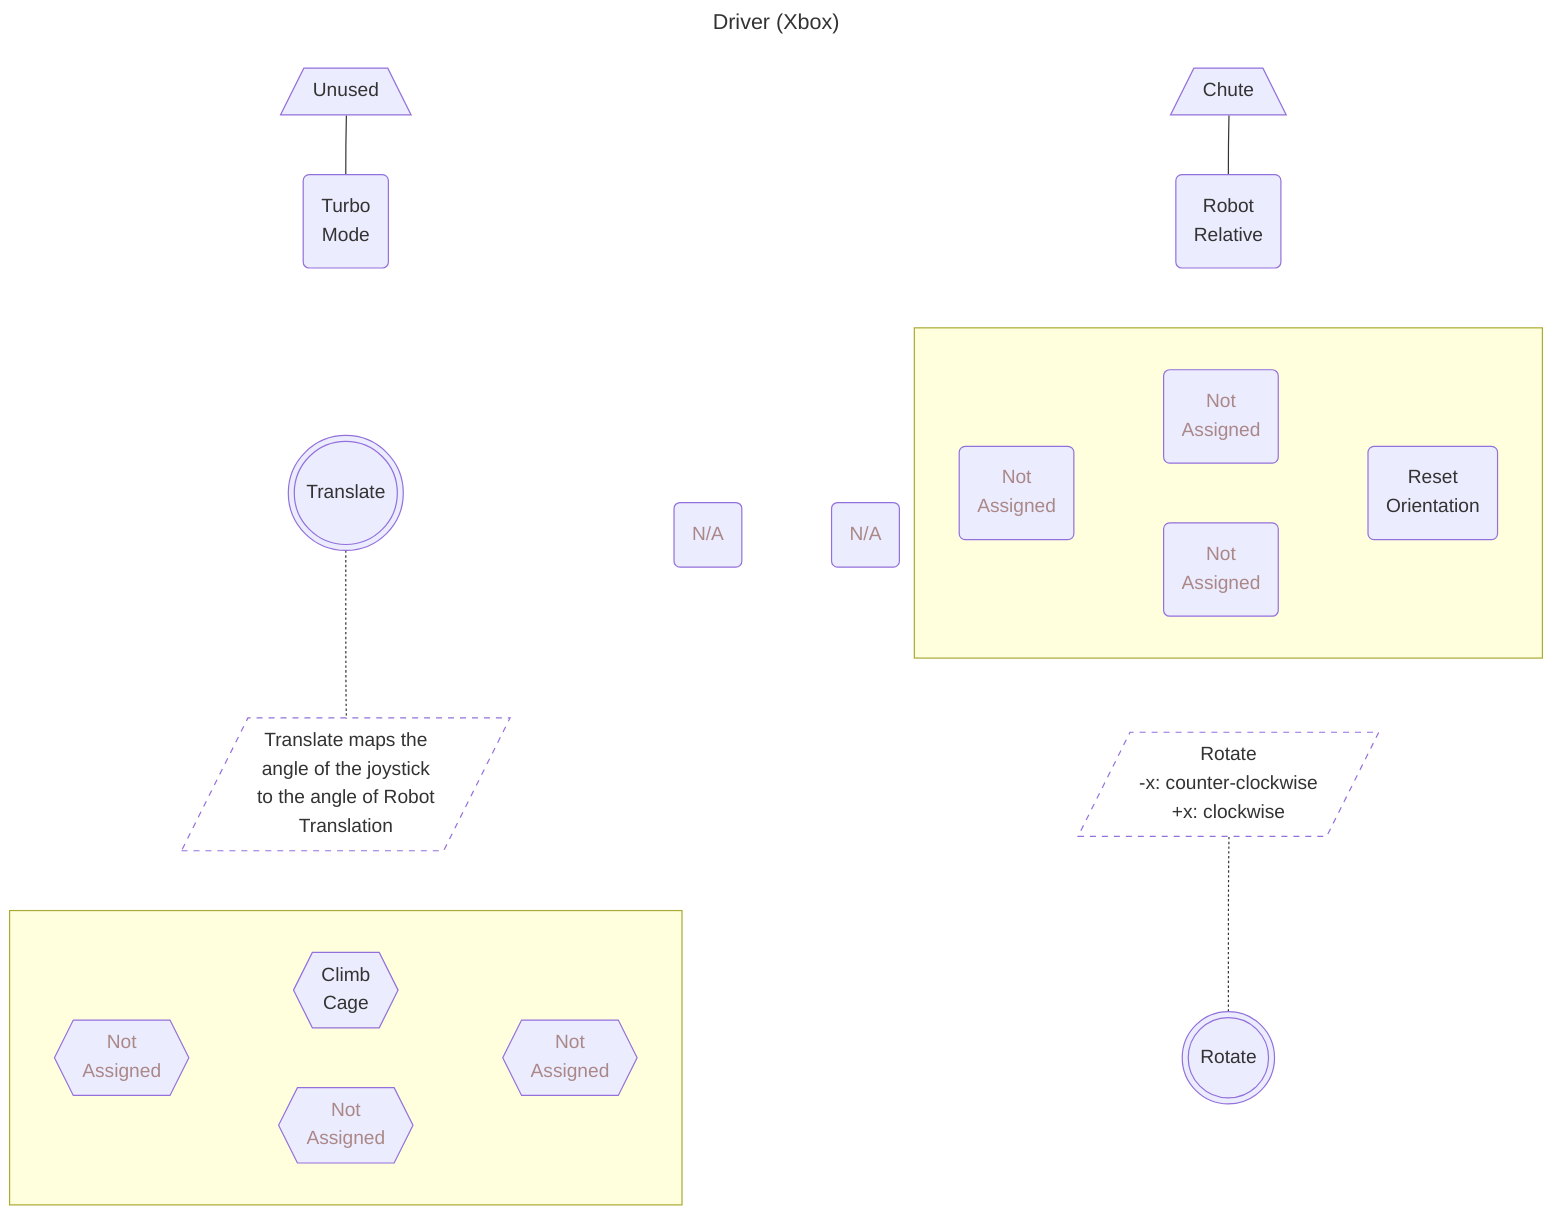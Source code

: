 ---
title: Driver (Xbox)
---
graph TB
    LT[/Unused\]
    NullTrigger:::hidden
    RT[/Chute\]

    LB("Turbo
        Mode")
    NullBumper:::hidden
    RB("Robot
        Relative")

    LJs(((Translate)))
    subgraph controls[ ]
        Start("N/A"):::na~~~Select("N/A"):::na
    end
    controls:::hidden
    subgraph buttons[ ]
        x("Not 
            Assigned"):::na
        y("Not 
            Assigned"):::na
        a("Not 
            Assigned"):::na
        b("Reset 
            Orientation")

        x~~~y~~~b
        x~~~a~~~b
    end
    

    LNoteLayer[/"Translate maps the
                angle of the joystick
                to the angle of Robot
                Translation"/]:::note
    MNoteLayer:::hidden
    RNoteLayer[/"Rotate
                -x: counter-clockwise
                +x: clockwise"/]:::note

    subgraph dpad[ ]
        dL{{"Not 
            Assigned"}}:::na
        dU{{"Climb
            Cage"}}
        dD{{"Not 
            Assigned"}}:::na
        dR{{"Not 
            Assigned"}}:::na

        dL~~~dU~~~dR
        %% dL---dR
    
        dL~~~dD~~~dR
    end
    NullBottom:::hidden
    RJs(((Rotate)))

    LT---LB~~~LJs-.-LNoteLayer~~~dpad
    NullTrigger~~~NullBumper
        NullBumper~~~controls~~~MNoteLayer
        MNoteLayer~~~NullBottom
    RT---RB~~~buttons~~~RNoteLayer-.-RJs

classDef hidden display: none;
classDef na color: #a88
classDef note fill: #0000, stroke-dasharray: 5 5